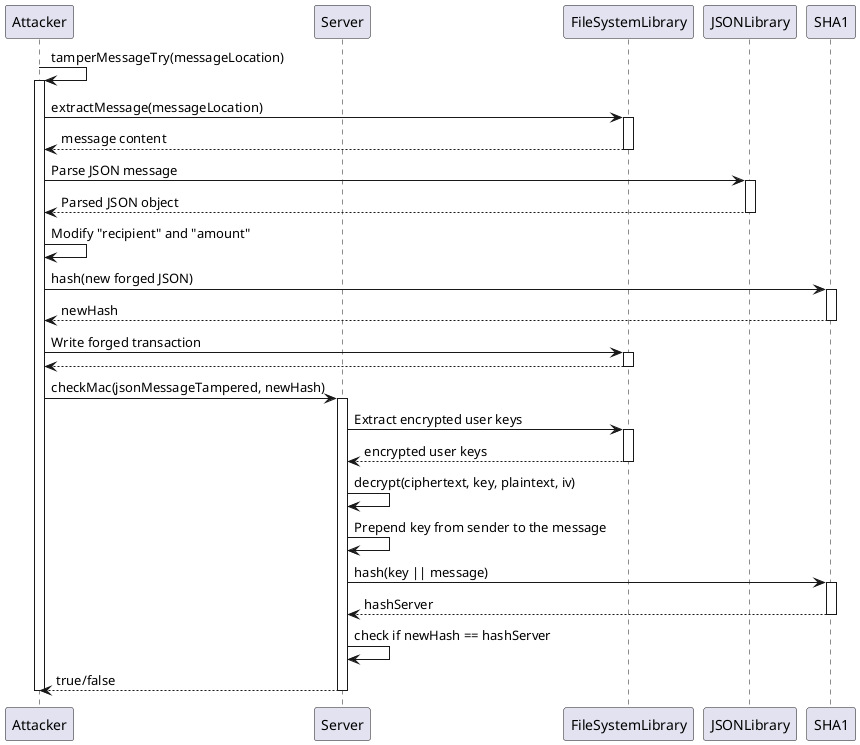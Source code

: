 "@startuml SHA-1_keyed_MAC_sequence_diagram"

participant Attacker
participant Server
participant FileSystemLibrary
participant JSONLibrary
participant SHA1

Attacker -> Attacker: tamperMessageTry(messageLocation)
activate Attacker

Attacker -> FileSystemLibrary: extractMessage(messageLocation)
activate FileSystemLibrary
FileSystemLibrary --> Attacker: message content
deactivate FileSystemLibrary

Attacker -> JSONLibrary: Parse JSON message
activate JSONLibrary
JSONLibrary --> Attacker: Parsed JSON object
deactivate JSONLibrary

Attacker -> Attacker: Modify "recipient" and "amount"

Attacker -> SHA1: hash(new forged JSON)
activate SHA1
SHA1 --> Attacker: newHash
deactivate SHA1

Attacker -> FileSystemLibrary: Write forged transaction
activate FileSystemLibrary
FileSystemLibrary --> Attacker:
deactivate FileSystemLibrary

Attacker -> Server: checkMac(jsonMessageTampered, newHash)

activate Server
Server -> FileSystemLibrary: Extract encrypted user keys

activate FileSystemLibrary
FileSystemLibrary --> Server: encrypted user keys
deactivate FileSystemLibrary

Server -> Server: decrypt(ciphertext, key, plaintext, iv)
Server -> Server: Prepend key from sender to the message
Server -> SHA1: hash(key || message)

activate SHA1
SHA1 --> Server: hashServer 
deactivate SHA1

Server -> Server: check if newHash == hashServer
Server --> Attacker: true/false
deactivate Server

deactivate Attacker
@enduml
